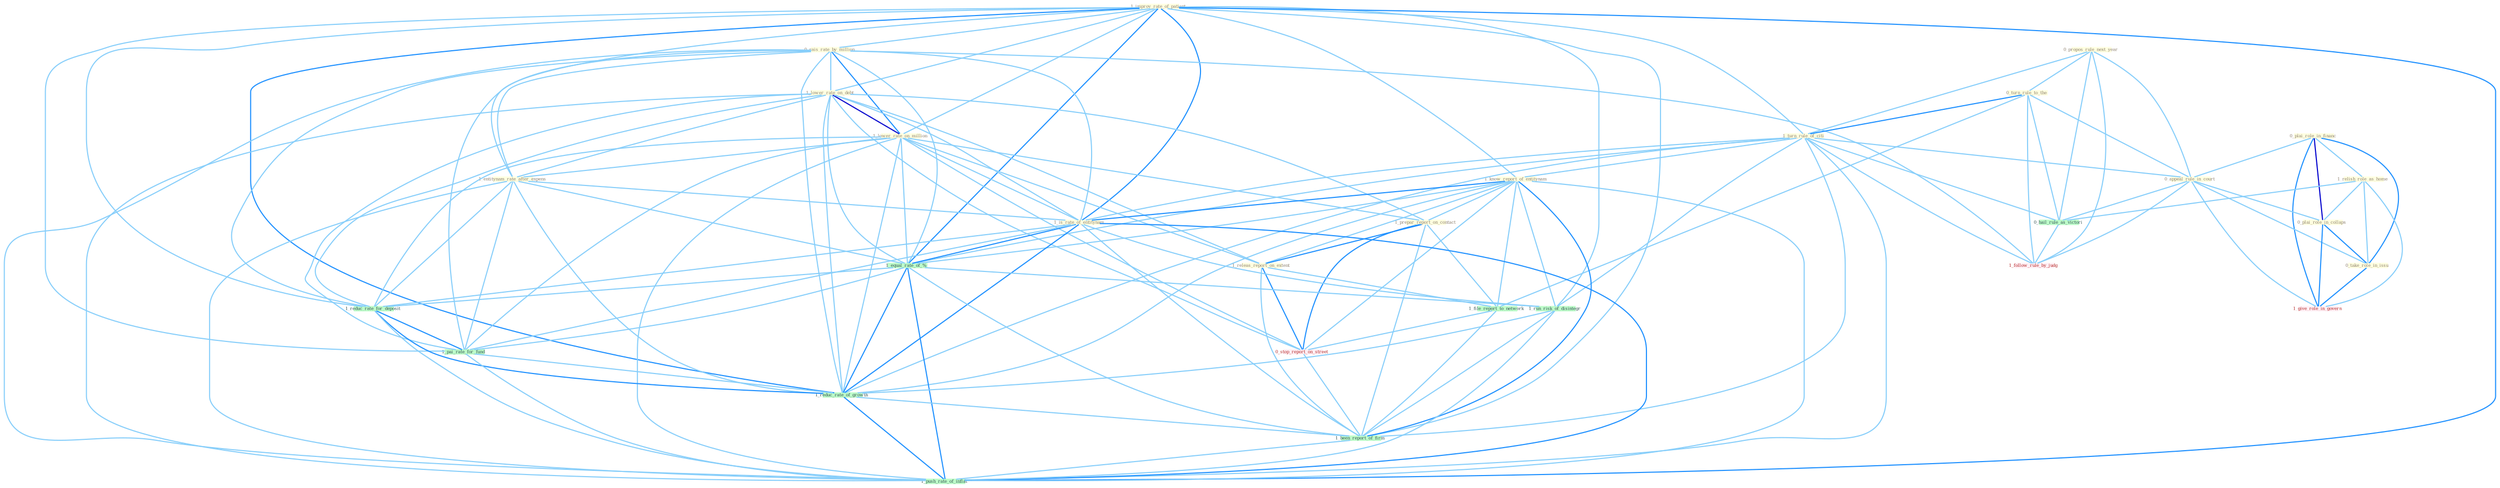 Graph G{ 
    node
    [shape=polygon,style=filled,width=.5,height=.06,color="#BDFCC9",fixedsize=true,fontsize=4,
    fontcolor="#2f4f4f"];
    {node
    [color="#ffffe0", fontcolor="#8b7d6b"] "1_improv_rate_of_patient " "0_plai_role_in_financ " "0_propos_rule_next_year " "0_rais_rate_by_million " "1_relish_role_as_home " "0_turn_rule_to_the " "1_lower_rate_on_debt " "1_turn_rule_of_citi " "1_lower_rate_on_million " "0_appeal_rule_in_court " "1_know_report_of_entitynam " "0_plai_role_in_collaps " "1_prepar_report_on_contact " "0_take_role_in_issu " "1_releas_report_on_extent " "1_entitynam_rate_after_expens " "1_is_rate_of_entitynam "}
{node [color="#fff0f5", fontcolor="#b22222"] "0_stop_report_on_street " "1_give_role_in_govern " "1_follow_rule_by_judg "}
edge [color="#B0E2FF"];

	"1_improv_rate_of_patient " -- "0_rais_rate_by_million " [w="1", color="#87cefa" ];
	"1_improv_rate_of_patient " -- "1_lower_rate_on_debt " [w="1", color="#87cefa" ];
	"1_improv_rate_of_patient " -- "1_turn_rule_of_citi " [w="1", color="#87cefa" ];
	"1_improv_rate_of_patient " -- "1_lower_rate_on_million " [w="1", color="#87cefa" ];
	"1_improv_rate_of_patient " -- "1_know_report_of_entitynam " [w="1", color="#87cefa" ];
	"1_improv_rate_of_patient " -- "1_entitynam_rate_after_expens " [w="1", color="#87cefa" ];
	"1_improv_rate_of_patient " -- "1_is_rate_of_entitynam " [w="2", color="#1e90ff" , len=0.8];
	"1_improv_rate_of_patient " -- "1_equal_rate_of_% " [w="2", color="#1e90ff" , len=0.8];
	"1_improv_rate_of_patient " -- "1_reduc_rate_for_deposit " [w="1", color="#87cefa" ];
	"1_improv_rate_of_patient " -- "1_pai_rate_for_fund " [w="1", color="#87cefa" ];
	"1_improv_rate_of_patient " -- "1_run_risk_of_disintegr " [w="1", color="#87cefa" ];
	"1_improv_rate_of_patient " -- "1_reduc_rate_of_growth " [w="2", color="#1e90ff" , len=0.8];
	"1_improv_rate_of_patient " -- "1_been_report_of_firm " [w="1", color="#87cefa" ];
	"1_improv_rate_of_patient " -- "1_push_rate_of_inflat " [w="2", color="#1e90ff" , len=0.8];
	"0_plai_role_in_financ " -- "1_relish_role_as_home " [w="1", color="#87cefa" ];
	"0_plai_role_in_financ " -- "0_appeal_rule_in_court " [w="1", color="#87cefa" ];
	"0_plai_role_in_financ " -- "0_plai_role_in_collaps " [w="3", color="#0000cd" , len=0.6];
	"0_plai_role_in_financ " -- "0_take_role_in_issu " [w="2", color="#1e90ff" , len=0.8];
	"0_plai_role_in_financ " -- "1_give_role_in_govern " [w="2", color="#1e90ff" , len=0.8];
	"0_propos_rule_next_year " -- "0_turn_rule_to_the " [w="1", color="#87cefa" ];
	"0_propos_rule_next_year " -- "1_turn_rule_of_citi " [w="1", color="#87cefa" ];
	"0_propos_rule_next_year " -- "0_appeal_rule_in_court " [w="1", color="#87cefa" ];
	"0_propos_rule_next_year " -- "0_hail_rule_as_victori " [w="1", color="#87cefa" ];
	"0_propos_rule_next_year " -- "1_follow_rule_by_judg " [w="1", color="#87cefa" ];
	"0_rais_rate_by_million " -- "1_lower_rate_on_debt " [w="1", color="#87cefa" ];
	"0_rais_rate_by_million " -- "1_lower_rate_on_million " [w="2", color="#1e90ff" , len=0.8];
	"0_rais_rate_by_million " -- "1_entitynam_rate_after_expens " [w="1", color="#87cefa" ];
	"0_rais_rate_by_million " -- "1_is_rate_of_entitynam " [w="1", color="#87cefa" ];
	"0_rais_rate_by_million " -- "1_equal_rate_of_% " [w="1", color="#87cefa" ];
	"0_rais_rate_by_million " -- "1_reduc_rate_for_deposit " [w="1", color="#87cefa" ];
	"0_rais_rate_by_million " -- "1_pai_rate_for_fund " [w="1", color="#87cefa" ];
	"0_rais_rate_by_million " -- "1_follow_rule_by_judg " [w="1", color="#87cefa" ];
	"0_rais_rate_by_million " -- "1_reduc_rate_of_growth " [w="1", color="#87cefa" ];
	"0_rais_rate_by_million " -- "1_push_rate_of_inflat " [w="1", color="#87cefa" ];
	"1_relish_role_as_home " -- "0_plai_role_in_collaps " [w="1", color="#87cefa" ];
	"1_relish_role_as_home " -- "0_take_role_in_issu " [w="1", color="#87cefa" ];
	"1_relish_role_as_home " -- "1_give_role_in_govern " [w="1", color="#87cefa" ];
	"1_relish_role_as_home " -- "0_hail_rule_as_victori " [w="1", color="#87cefa" ];
	"0_turn_rule_to_the " -- "1_turn_rule_of_citi " [w="2", color="#1e90ff" , len=0.8];
	"0_turn_rule_to_the " -- "0_appeal_rule_in_court " [w="1", color="#87cefa" ];
	"0_turn_rule_to_the " -- "1_file_report_to_network " [w="1", color="#87cefa" ];
	"0_turn_rule_to_the " -- "0_hail_rule_as_victori " [w="1", color="#87cefa" ];
	"0_turn_rule_to_the " -- "1_follow_rule_by_judg " [w="1", color="#87cefa" ];
	"1_lower_rate_on_debt " -- "1_lower_rate_on_million " [w="3", color="#0000cd" , len=0.6];
	"1_lower_rate_on_debt " -- "1_prepar_report_on_contact " [w="1", color="#87cefa" ];
	"1_lower_rate_on_debt " -- "1_releas_report_on_extent " [w="1", color="#87cefa" ];
	"1_lower_rate_on_debt " -- "1_entitynam_rate_after_expens " [w="1", color="#87cefa" ];
	"1_lower_rate_on_debt " -- "1_is_rate_of_entitynam " [w="1", color="#87cefa" ];
	"1_lower_rate_on_debt " -- "1_equal_rate_of_% " [w="1", color="#87cefa" ];
	"1_lower_rate_on_debt " -- "0_stop_report_on_street " [w="1", color="#87cefa" ];
	"1_lower_rate_on_debt " -- "1_reduc_rate_for_deposit " [w="1", color="#87cefa" ];
	"1_lower_rate_on_debt " -- "1_pai_rate_for_fund " [w="1", color="#87cefa" ];
	"1_lower_rate_on_debt " -- "1_reduc_rate_of_growth " [w="1", color="#87cefa" ];
	"1_lower_rate_on_debt " -- "1_push_rate_of_inflat " [w="1", color="#87cefa" ];
	"1_turn_rule_of_citi " -- "0_appeal_rule_in_court " [w="1", color="#87cefa" ];
	"1_turn_rule_of_citi " -- "1_know_report_of_entitynam " [w="1", color="#87cefa" ];
	"1_turn_rule_of_citi " -- "1_is_rate_of_entitynam " [w="1", color="#87cefa" ];
	"1_turn_rule_of_citi " -- "1_equal_rate_of_% " [w="1", color="#87cefa" ];
	"1_turn_rule_of_citi " -- "0_hail_rule_as_victori " [w="1", color="#87cefa" ];
	"1_turn_rule_of_citi " -- "1_run_risk_of_disintegr " [w="1", color="#87cefa" ];
	"1_turn_rule_of_citi " -- "1_follow_rule_by_judg " [w="1", color="#87cefa" ];
	"1_turn_rule_of_citi " -- "1_reduc_rate_of_growth " [w="1", color="#87cefa" ];
	"1_turn_rule_of_citi " -- "1_been_report_of_firm " [w="1", color="#87cefa" ];
	"1_turn_rule_of_citi " -- "1_push_rate_of_inflat " [w="1", color="#87cefa" ];
	"1_lower_rate_on_million " -- "1_prepar_report_on_contact " [w="1", color="#87cefa" ];
	"1_lower_rate_on_million " -- "1_releas_report_on_extent " [w="1", color="#87cefa" ];
	"1_lower_rate_on_million " -- "1_entitynam_rate_after_expens " [w="1", color="#87cefa" ];
	"1_lower_rate_on_million " -- "1_is_rate_of_entitynam " [w="1", color="#87cefa" ];
	"1_lower_rate_on_million " -- "1_equal_rate_of_% " [w="1", color="#87cefa" ];
	"1_lower_rate_on_million " -- "0_stop_report_on_street " [w="1", color="#87cefa" ];
	"1_lower_rate_on_million " -- "1_reduc_rate_for_deposit " [w="1", color="#87cefa" ];
	"1_lower_rate_on_million " -- "1_pai_rate_for_fund " [w="1", color="#87cefa" ];
	"1_lower_rate_on_million " -- "1_reduc_rate_of_growth " [w="1", color="#87cefa" ];
	"1_lower_rate_on_million " -- "1_push_rate_of_inflat " [w="1", color="#87cefa" ];
	"0_appeal_rule_in_court " -- "0_plai_role_in_collaps " [w="1", color="#87cefa" ];
	"0_appeal_rule_in_court " -- "0_take_role_in_issu " [w="1", color="#87cefa" ];
	"0_appeal_rule_in_court " -- "1_give_role_in_govern " [w="1", color="#87cefa" ];
	"0_appeal_rule_in_court " -- "0_hail_rule_as_victori " [w="1", color="#87cefa" ];
	"0_appeal_rule_in_court " -- "1_follow_rule_by_judg " [w="1", color="#87cefa" ];
	"1_know_report_of_entitynam " -- "1_prepar_report_on_contact " [w="1", color="#87cefa" ];
	"1_know_report_of_entitynam " -- "1_releas_report_on_extent " [w="1", color="#87cefa" ];
	"1_know_report_of_entitynam " -- "1_is_rate_of_entitynam " [w="2", color="#1e90ff" , len=0.8];
	"1_know_report_of_entitynam " -- "1_file_report_to_network " [w="1", color="#87cefa" ];
	"1_know_report_of_entitynam " -- "1_equal_rate_of_% " [w="1", color="#87cefa" ];
	"1_know_report_of_entitynam " -- "0_stop_report_on_street " [w="1", color="#87cefa" ];
	"1_know_report_of_entitynam " -- "1_run_risk_of_disintegr " [w="1", color="#87cefa" ];
	"1_know_report_of_entitynam " -- "1_reduc_rate_of_growth " [w="1", color="#87cefa" ];
	"1_know_report_of_entitynam " -- "1_been_report_of_firm " [w="2", color="#1e90ff" , len=0.8];
	"1_know_report_of_entitynam " -- "1_push_rate_of_inflat " [w="1", color="#87cefa" ];
	"0_plai_role_in_collaps " -- "0_take_role_in_issu " [w="2", color="#1e90ff" , len=0.8];
	"0_plai_role_in_collaps " -- "1_give_role_in_govern " [w="2", color="#1e90ff" , len=0.8];
	"1_prepar_report_on_contact " -- "1_releas_report_on_extent " [w="2", color="#1e90ff" , len=0.8];
	"1_prepar_report_on_contact " -- "1_file_report_to_network " [w="1", color="#87cefa" ];
	"1_prepar_report_on_contact " -- "0_stop_report_on_street " [w="2", color="#1e90ff" , len=0.8];
	"1_prepar_report_on_contact " -- "1_been_report_of_firm " [w="1", color="#87cefa" ];
	"0_take_role_in_issu " -- "1_give_role_in_govern " [w="2", color="#1e90ff" , len=0.8];
	"1_releas_report_on_extent " -- "1_file_report_to_network " [w="1", color="#87cefa" ];
	"1_releas_report_on_extent " -- "0_stop_report_on_street " [w="2", color="#1e90ff" , len=0.8];
	"1_releas_report_on_extent " -- "1_been_report_of_firm " [w="1", color="#87cefa" ];
	"1_entitynam_rate_after_expens " -- "1_is_rate_of_entitynam " [w="1", color="#87cefa" ];
	"1_entitynam_rate_after_expens " -- "1_equal_rate_of_% " [w="1", color="#87cefa" ];
	"1_entitynam_rate_after_expens " -- "1_reduc_rate_for_deposit " [w="1", color="#87cefa" ];
	"1_entitynam_rate_after_expens " -- "1_pai_rate_for_fund " [w="1", color="#87cefa" ];
	"1_entitynam_rate_after_expens " -- "1_reduc_rate_of_growth " [w="1", color="#87cefa" ];
	"1_entitynam_rate_after_expens " -- "1_push_rate_of_inflat " [w="1", color="#87cefa" ];
	"1_is_rate_of_entitynam " -- "1_equal_rate_of_% " [w="2", color="#1e90ff" , len=0.8];
	"1_is_rate_of_entitynam " -- "1_reduc_rate_for_deposit " [w="1", color="#87cefa" ];
	"1_is_rate_of_entitynam " -- "1_pai_rate_for_fund " [w="1", color="#87cefa" ];
	"1_is_rate_of_entitynam " -- "1_run_risk_of_disintegr " [w="1", color="#87cefa" ];
	"1_is_rate_of_entitynam " -- "1_reduc_rate_of_growth " [w="2", color="#1e90ff" , len=0.8];
	"1_is_rate_of_entitynam " -- "1_been_report_of_firm " [w="1", color="#87cefa" ];
	"1_is_rate_of_entitynam " -- "1_push_rate_of_inflat " [w="2", color="#1e90ff" , len=0.8];
	"1_file_report_to_network " -- "0_stop_report_on_street " [w="1", color="#87cefa" ];
	"1_file_report_to_network " -- "1_been_report_of_firm " [w="1", color="#87cefa" ];
	"1_equal_rate_of_% " -- "1_reduc_rate_for_deposit " [w="1", color="#87cefa" ];
	"1_equal_rate_of_% " -- "1_pai_rate_for_fund " [w="1", color="#87cefa" ];
	"1_equal_rate_of_% " -- "1_run_risk_of_disintegr " [w="1", color="#87cefa" ];
	"1_equal_rate_of_% " -- "1_reduc_rate_of_growth " [w="2", color="#1e90ff" , len=0.8];
	"1_equal_rate_of_% " -- "1_been_report_of_firm " [w="1", color="#87cefa" ];
	"1_equal_rate_of_% " -- "1_push_rate_of_inflat " [w="2", color="#1e90ff" , len=0.8];
	"0_stop_report_on_street " -- "1_been_report_of_firm " [w="1", color="#87cefa" ];
	"1_reduc_rate_for_deposit " -- "1_pai_rate_for_fund " [w="2", color="#1e90ff" , len=0.8];
	"1_reduc_rate_for_deposit " -- "1_reduc_rate_of_growth " [w="2", color="#1e90ff" , len=0.8];
	"1_reduc_rate_for_deposit " -- "1_push_rate_of_inflat " [w="1", color="#87cefa" ];
	"1_pai_rate_for_fund " -- "1_reduc_rate_of_growth " [w="1", color="#87cefa" ];
	"1_pai_rate_for_fund " -- "1_push_rate_of_inflat " [w="1", color="#87cefa" ];
	"0_hail_rule_as_victori " -- "1_follow_rule_by_judg " [w="1", color="#87cefa" ];
	"1_run_risk_of_disintegr " -- "1_reduc_rate_of_growth " [w="1", color="#87cefa" ];
	"1_run_risk_of_disintegr " -- "1_been_report_of_firm " [w="1", color="#87cefa" ];
	"1_run_risk_of_disintegr " -- "1_push_rate_of_inflat " [w="1", color="#87cefa" ];
	"1_reduc_rate_of_growth " -- "1_been_report_of_firm " [w="1", color="#87cefa" ];
	"1_reduc_rate_of_growth " -- "1_push_rate_of_inflat " [w="2", color="#1e90ff" , len=0.8];
	"1_been_report_of_firm " -- "1_push_rate_of_inflat " [w="1", color="#87cefa" ];
}